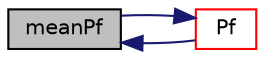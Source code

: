 digraph "meanPf"
{
  bgcolor="transparent";
  edge [fontname="Helvetica",fontsize="10",labelfontname="Helvetica",labelfontsize="10"];
  node [fontname="Helvetica",fontsize="10",shape=record];
  rankdir="LR";
  Node1 [label="meanPf",height=0.2,width=0.4,color="black", fillcolor="grey75", style="filled", fontcolor="black"];
  Node1 -> Node2 [dir="back",color="midnightblue",fontsize="10",style="solid",fontname="Helvetica"];
  Node2 [label="Pf",height=0.2,width=0.4,color="red",URL="$a01612.html#ae6564d3e0eb705d41ca7c01f4249b6c6",tooltip="Return the fft of the given pressure data. "];
  Node2 -> Node1 [dir="back",color="midnightblue",fontsize="10",style="solid",fontname="Helvetica"];
}
